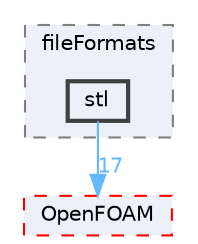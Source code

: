 digraph "src/fileFormats/stl"
{
 // LATEX_PDF_SIZE
  bgcolor="transparent";
  edge [fontname=Helvetica,fontsize=10,labelfontname=Helvetica,labelfontsize=10];
  node [fontname=Helvetica,fontsize=10,shape=box,height=0.2,width=0.4];
  compound=true
  subgraph clusterdir_b05602f37bb521a7142c0a3e200b5f35 {
    graph [ bgcolor="#edf0f7", pencolor="grey50", label="fileFormats", fontname=Helvetica,fontsize=10 style="filled,dashed", URL="dir_b05602f37bb521a7142c0a3e200b5f35.html",tooltip=""]
  dir_10c8625c32b4fc112cf27a6215daa1a2 [label="stl", fillcolor="#edf0f7", color="grey25", style="filled,bold", URL="dir_10c8625c32b4fc112cf27a6215daa1a2.html",tooltip=""];
  }
  dir_c5473ff19b20e6ec4dfe5c310b3778a8 [label="OpenFOAM", fillcolor="#edf0f7", color="red", style="filled,dashed", URL="dir_c5473ff19b20e6ec4dfe5c310b3778a8.html",tooltip=""];
  dir_10c8625c32b4fc112cf27a6215daa1a2->dir_c5473ff19b20e6ec4dfe5c310b3778a8 [headlabel="17", labeldistance=1.5 headhref="dir_003772_002695.html" href="dir_003772_002695.html" color="steelblue1" fontcolor="steelblue1"];
}
